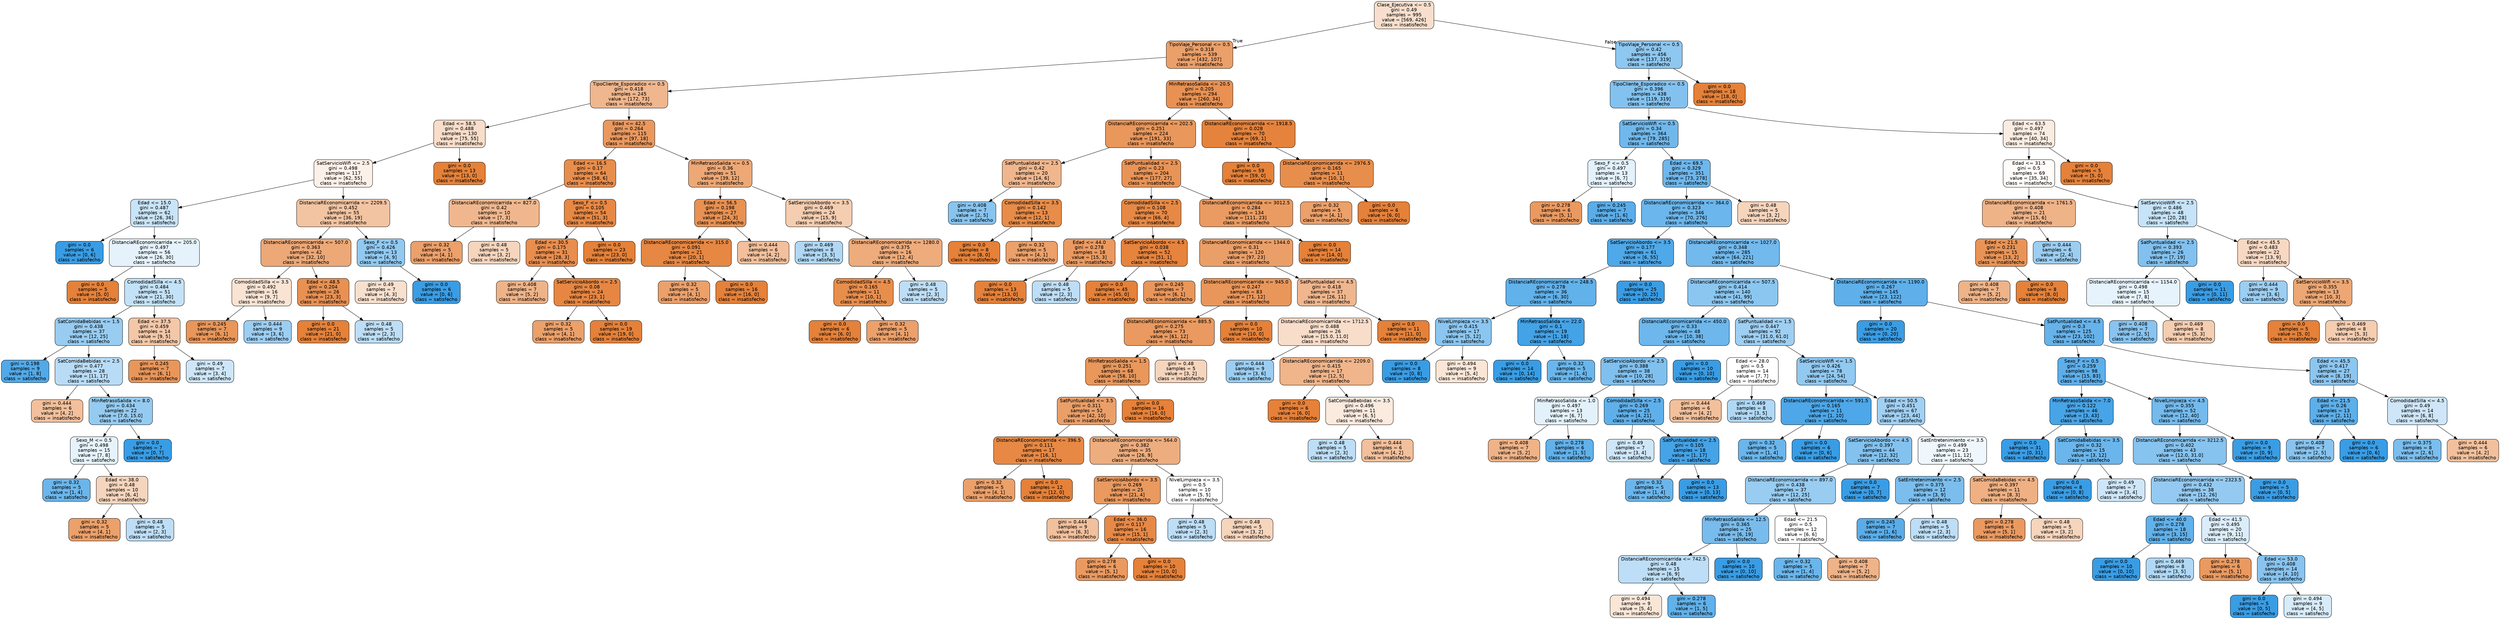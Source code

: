 digraph Tree {
node [shape=box, style="filled, rounded", color="black", fontname="helvetica"] ;
edge [fontname="helvetica"] ;
0 [label="Clase_Ejecutiva <= 0.5\ngini = 0.49\nsamples = 995\nvalue = [569, 426]\nclass = insatisfecho", fillcolor="#f8dfcd"] ;
1 [label="TipoViaje_Personal <= 0.5\ngini = 0.318\nsamples = 539\nvalue = [432, 107]\nclass = insatisfecho", fillcolor="#eba06a"] ;
0 -> 1 [labeldistance=2.5, labelangle=45, headlabel="True"] ;
2 [label="TipoCliente_Esporadico <= 0.5\ngini = 0.418\nsamples = 245\nvalue = [172, 73]\nclass = insatisfecho", fillcolor="#f0b68d"] ;
1 -> 2 ;
3 [label="Edad <= 58.5\ngini = 0.488\nsamples = 130\nvalue = [75, 55]\nclass = insatisfecho", fillcolor="#f8ddca"] ;
2 -> 3 ;
4 [label="SatServicioWifi <= 2.5\ngini = 0.498\nsamples = 117\nvalue = [62, 55]\nclass = insatisfecho", fillcolor="#fcf1e9"] ;
3 -> 4 ;
5 [label="Edad <= 15.0\ngini = 0.487\nsamples = 62\nvalue = [26, 36]\nclass = satisfecho", fillcolor="#c8e4f8"] ;
4 -> 5 ;
6 [label="gini = 0.0\nsamples = 6\nvalue = [0, 6]\nclass = satisfecho", fillcolor="#399de5"] ;
5 -> 6 ;
7 [label="DistanciaREconomicarrida <= 205.0\ngini = 0.497\nsamples = 56\nvalue = [26, 30]\nclass = satisfecho", fillcolor="#e5f2fc"] ;
5 -> 7 ;
8 [label="gini = 0.0\nsamples = 5\nvalue = [5, 0]\nclass = insatisfecho", fillcolor="#e58139"] ;
7 -> 8 ;
9 [label="ComodidadSilla <= 4.5\ngini = 0.484\nsamples = 51\nvalue = [21, 30]\nclass = satisfecho", fillcolor="#c4e2f7"] ;
7 -> 9 ;
10 [label="SatComidaBebidas <= 1.5\ngini = 0.438\nsamples = 37\nvalue = [12, 25]\nclass = satisfecho", fillcolor="#98ccf1"] ;
9 -> 10 ;
11 [label="gini = 0.198\nsamples = 9\nvalue = [1, 8]\nclass = satisfecho", fillcolor="#52a9e8"] ;
10 -> 11 ;
12 [label="SatComidaBebidas <= 2.5\ngini = 0.477\nsamples = 28\nvalue = [11, 17]\nclass = satisfecho", fillcolor="#b9dcf6"] ;
10 -> 12 ;
13 [label="gini = 0.444\nsamples = 6\nvalue = [4, 2]\nclass = insatisfecho", fillcolor="#f2c09c"] ;
12 -> 13 ;
14 [label="MinRetrasoSalida <= 8.0\ngini = 0.434\nsamples = 22\nvalue = [7.0, 15.0]\nclass = satisfecho", fillcolor="#95cbf1"] ;
12 -> 14 ;
15 [label="Sexo_M <= 0.5\ngini = 0.498\nsamples = 15\nvalue = [7, 8]\nclass = satisfecho", fillcolor="#e6f3fc"] ;
14 -> 15 ;
16 [label="gini = 0.32\nsamples = 5\nvalue = [1, 4]\nclass = satisfecho", fillcolor="#6ab6ec"] ;
15 -> 16 ;
17 [label="Edad <= 38.0\ngini = 0.48\nsamples = 10\nvalue = [6, 4]\nclass = insatisfecho", fillcolor="#f6d5bd"] ;
15 -> 17 ;
18 [label="gini = 0.32\nsamples = 5\nvalue = [4, 1]\nclass = insatisfecho", fillcolor="#eca06a"] ;
17 -> 18 ;
19 [label="gini = 0.48\nsamples = 5\nvalue = [2, 3]\nclass = satisfecho", fillcolor="#bddef6"] ;
17 -> 19 ;
20 [label="gini = 0.0\nsamples = 7\nvalue = [0, 7]\nclass = satisfecho", fillcolor="#399de5"] ;
14 -> 20 ;
21 [label="Edad <= 37.5\ngini = 0.459\nsamples = 14\nvalue = [9, 5]\nclass = insatisfecho", fillcolor="#f3c7a7"] ;
9 -> 21 ;
22 [label="gini = 0.245\nsamples = 7\nvalue = [6, 1]\nclass = insatisfecho", fillcolor="#e9965a"] ;
21 -> 22 ;
23 [label="gini = 0.49\nsamples = 7\nvalue = [3, 4]\nclass = satisfecho", fillcolor="#cee6f8"] ;
21 -> 23 ;
24 [label="DistanciaREconomicarrida <= 2209.5\ngini = 0.452\nsamples = 55\nvalue = [36, 19]\nclass = insatisfecho", fillcolor="#f3c4a2"] ;
4 -> 24 ;
25 [label="DistanciaREconomicarrida <= 507.0\ngini = 0.363\nsamples = 42\nvalue = [32, 10]\nclass = insatisfecho", fillcolor="#eda877"] ;
24 -> 25 ;
26 [label="ComodidadSilla <= 3.5\ngini = 0.492\nsamples = 16\nvalue = [9, 7]\nclass = insatisfecho", fillcolor="#f9e3d3"] ;
25 -> 26 ;
27 [label="gini = 0.245\nsamples = 7\nvalue = [6, 1]\nclass = insatisfecho", fillcolor="#e9965a"] ;
26 -> 27 ;
28 [label="gini = 0.444\nsamples = 9\nvalue = [3, 6]\nclass = satisfecho", fillcolor="#9ccef2"] ;
26 -> 28 ;
29 [label="Edad <= 48.5\ngini = 0.204\nsamples = 26\nvalue = [23, 3]\nclass = insatisfecho", fillcolor="#e89153"] ;
25 -> 29 ;
30 [label="gini = 0.0\nsamples = 21\nvalue = [21, 0]\nclass = insatisfecho", fillcolor="#e58139"] ;
29 -> 30 ;
31 [label="gini = 0.48\nsamples = 5\nvalue = [2, 3]\nclass = satisfecho", fillcolor="#bddef6"] ;
29 -> 31 ;
32 [label="Sexo_F <= 0.5\ngini = 0.426\nsamples = 13\nvalue = [4, 9]\nclass = satisfecho", fillcolor="#91c9f1"] ;
24 -> 32 ;
33 [label="gini = 0.49\nsamples = 7\nvalue = [4, 3]\nclass = insatisfecho", fillcolor="#f8e0ce"] ;
32 -> 33 ;
34 [label="gini = 0.0\nsamples = 6\nvalue = [0, 6]\nclass = satisfecho", fillcolor="#399de5"] ;
32 -> 34 ;
35 [label="gini = 0.0\nsamples = 13\nvalue = [13, 0]\nclass = insatisfecho", fillcolor="#e58139"] ;
3 -> 35 ;
36 [label="Edad <= 42.5\ngini = 0.264\nsamples = 115\nvalue = [97, 18]\nclass = insatisfecho", fillcolor="#ea985e"] ;
2 -> 36 ;
37 [label="Edad <= 16.5\ngini = 0.17\nsamples = 64\nvalue = [58, 6]\nclass = insatisfecho", fillcolor="#e88e4d"] ;
36 -> 37 ;
38 [label="DistanciaREconomicarrida <= 827.0\ngini = 0.42\nsamples = 10\nvalue = [7, 3]\nclass = insatisfecho", fillcolor="#f0b78e"] ;
37 -> 38 ;
39 [label="gini = 0.32\nsamples = 5\nvalue = [4, 1]\nclass = insatisfecho", fillcolor="#eca06a"] ;
38 -> 39 ;
40 [label="gini = 0.48\nsamples = 5\nvalue = [3, 2]\nclass = insatisfecho", fillcolor="#f6d5bd"] ;
38 -> 40 ;
41 [label="Sexo_F <= 0.5\ngini = 0.105\nsamples = 54\nvalue = [51, 3]\nclass = insatisfecho", fillcolor="#e78845"] ;
37 -> 41 ;
42 [label="Edad <= 30.5\ngini = 0.175\nsamples = 31\nvalue = [28, 3]\nclass = insatisfecho", fillcolor="#e88e4e"] ;
41 -> 42 ;
43 [label="gini = 0.408\nsamples = 7\nvalue = [5, 2]\nclass = insatisfecho", fillcolor="#efb388"] ;
42 -> 43 ;
44 [label="SatServicioAbordo <= 2.5\ngini = 0.08\nsamples = 24\nvalue = [23, 1]\nclass = insatisfecho", fillcolor="#e68642"] ;
42 -> 44 ;
45 [label="gini = 0.32\nsamples = 5\nvalue = [4, 1]\nclass = insatisfecho", fillcolor="#eca06a"] ;
44 -> 45 ;
46 [label="gini = 0.0\nsamples = 19\nvalue = [19, 0]\nclass = insatisfecho", fillcolor="#e58139"] ;
44 -> 46 ;
47 [label="gini = 0.0\nsamples = 23\nvalue = [23, 0]\nclass = insatisfecho", fillcolor="#e58139"] ;
41 -> 47 ;
48 [label="MinRetrasoSalida <= 0.5\ngini = 0.36\nsamples = 51\nvalue = [39, 12]\nclass = insatisfecho", fillcolor="#eda876"] ;
36 -> 48 ;
49 [label="Edad <= 56.5\ngini = 0.198\nsamples = 27\nvalue = [24, 3]\nclass = insatisfecho", fillcolor="#e89152"] ;
48 -> 49 ;
50 [label="DistanciaREconomicarrida <= 315.0\ngini = 0.091\nsamples = 21\nvalue = [20, 1]\nclass = insatisfecho", fillcolor="#e68743"] ;
49 -> 50 ;
51 [label="gini = 0.32\nsamples = 5\nvalue = [4, 1]\nclass = insatisfecho", fillcolor="#eca06a"] ;
50 -> 51 ;
52 [label="gini = 0.0\nsamples = 16\nvalue = [16, 0]\nclass = insatisfecho", fillcolor="#e58139"] ;
50 -> 52 ;
53 [label="gini = 0.444\nsamples = 6\nvalue = [4, 2]\nclass = insatisfecho", fillcolor="#f2c09c"] ;
49 -> 53 ;
54 [label="SatServicioAbordo <= 3.5\ngini = 0.469\nsamples = 24\nvalue = [15, 9]\nclass = insatisfecho", fillcolor="#f5cdb0"] ;
48 -> 54 ;
55 [label="gini = 0.469\nsamples = 8\nvalue = [3, 5]\nclass = satisfecho", fillcolor="#b0d8f5"] ;
54 -> 55 ;
56 [label="DistanciaREconomicarrida <= 1280.0\ngini = 0.375\nsamples = 16\nvalue = [12, 4]\nclass = insatisfecho", fillcolor="#eeab7b"] ;
54 -> 56 ;
57 [label="ComodidadSilla <= 4.5\ngini = 0.165\nsamples = 11\nvalue = [10, 1]\nclass = insatisfecho", fillcolor="#e88e4d"] ;
56 -> 57 ;
58 [label="gini = 0.0\nsamples = 6\nvalue = [6, 0]\nclass = insatisfecho", fillcolor="#e58139"] ;
57 -> 58 ;
59 [label="gini = 0.32\nsamples = 5\nvalue = [4, 1]\nclass = insatisfecho", fillcolor="#eca06a"] ;
57 -> 59 ;
60 [label="gini = 0.48\nsamples = 5\nvalue = [2, 3]\nclass = satisfecho", fillcolor="#bddef6"] ;
56 -> 60 ;
61 [label="MinRetrasoSalida <= 20.5\ngini = 0.205\nsamples = 294\nvalue = [260, 34]\nclass = insatisfecho", fillcolor="#e89153"] ;
1 -> 61 ;
62 [label="DistanciaREconomicarrida <= 202.5\ngini = 0.251\nsamples = 224\nvalue = [191, 33]\nclass = insatisfecho", fillcolor="#e9975b"] ;
61 -> 62 ;
63 [label="SatPuntualidad <= 2.5\ngini = 0.42\nsamples = 20\nvalue = [14, 6]\nclass = insatisfecho", fillcolor="#f0b78e"] ;
62 -> 63 ;
64 [label="gini = 0.408\nsamples = 7\nvalue = [2, 5]\nclass = satisfecho", fillcolor="#88c4ef"] ;
63 -> 64 ;
65 [label="ComodidadSilla <= 3.5\ngini = 0.142\nsamples = 13\nvalue = [12, 1]\nclass = insatisfecho", fillcolor="#e78c49"] ;
63 -> 65 ;
66 [label="gini = 0.0\nsamples = 8\nvalue = [8, 0]\nclass = insatisfecho", fillcolor="#e58139"] ;
65 -> 66 ;
67 [label="gini = 0.32\nsamples = 5\nvalue = [4, 1]\nclass = insatisfecho", fillcolor="#eca06a"] ;
65 -> 67 ;
68 [label="SatPuntualidad <= 2.5\ngini = 0.23\nsamples = 204\nvalue = [177, 27]\nclass = insatisfecho", fillcolor="#e99457"] ;
62 -> 68 ;
69 [label="ComodidadSilla <= 2.5\ngini = 0.108\nsamples = 70\nvalue = [66, 4]\nclass = insatisfecho", fillcolor="#e78945"] ;
68 -> 69 ;
70 [label="Edad <= 44.0\ngini = 0.278\nsamples = 18\nvalue = [15, 3]\nclass = insatisfecho", fillcolor="#ea9a61"] ;
69 -> 70 ;
71 [label="gini = 0.0\nsamples = 13\nvalue = [13, 0]\nclass = insatisfecho", fillcolor="#e58139"] ;
70 -> 71 ;
72 [label="gini = 0.48\nsamples = 5\nvalue = [2, 3]\nclass = satisfecho", fillcolor="#bddef6"] ;
70 -> 72 ;
73 [label="SatServicioAbordo <= 4.5\ngini = 0.038\nsamples = 52\nvalue = [51, 1]\nclass = insatisfecho", fillcolor="#e6833d"] ;
69 -> 73 ;
74 [label="gini = 0.0\nsamples = 45\nvalue = [45, 0]\nclass = insatisfecho", fillcolor="#e58139"] ;
73 -> 74 ;
75 [label="gini = 0.245\nsamples = 7\nvalue = [6, 1]\nclass = insatisfecho", fillcolor="#e9965a"] ;
73 -> 75 ;
76 [label="DistanciaREconomicarrida <= 3012.5\ngini = 0.284\nsamples = 134\nvalue = [111, 23]\nclass = insatisfecho", fillcolor="#ea9b62"] ;
68 -> 76 ;
77 [label="DistanciaREconomicarrida <= 1344.0\ngini = 0.31\nsamples = 120\nvalue = [97, 23]\nclass = insatisfecho", fillcolor="#eb9f68"] ;
76 -> 77 ;
78 [label="DistanciaREconomicarrida <= 945.0\ngini = 0.247\nsamples = 83\nvalue = [71, 12]\nclass = insatisfecho", fillcolor="#e9965a"] ;
77 -> 78 ;
79 [label="DistanciaREconomicarrida <= 885.5\ngini = 0.275\nsamples = 73\nvalue = [61, 12]\nclass = insatisfecho", fillcolor="#ea9a60"] ;
78 -> 79 ;
80 [label="MinRetrasoSalida <= 1.5\ngini = 0.251\nsamples = 68\nvalue = [58, 10]\nclass = insatisfecho", fillcolor="#e9975b"] ;
79 -> 80 ;
81 [label="SatPuntualidad <= 3.5\ngini = 0.311\nsamples = 52\nvalue = [42, 10]\nclass = insatisfecho", fillcolor="#eb9f68"] ;
80 -> 81 ;
82 [label="DistanciaREconomicarrida <= 396.5\ngini = 0.111\nsamples = 17\nvalue = [16, 1]\nclass = insatisfecho", fillcolor="#e78945"] ;
81 -> 82 ;
83 [label="gini = 0.32\nsamples = 5\nvalue = [4, 1]\nclass = insatisfecho", fillcolor="#eca06a"] ;
82 -> 83 ;
84 [label="gini = 0.0\nsamples = 12\nvalue = [12, 0]\nclass = insatisfecho", fillcolor="#e58139"] ;
82 -> 84 ;
85 [label="DistanciaREconomicarrida <= 564.0\ngini = 0.382\nsamples = 35\nvalue = [26, 9]\nclass = insatisfecho", fillcolor="#eead7e"] ;
81 -> 85 ;
86 [label="SatServicioAbordo <= 3.5\ngini = 0.269\nsamples = 25\nvalue = [21, 4]\nclass = insatisfecho", fillcolor="#ea995f"] ;
85 -> 86 ;
87 [label="gini = 0.444\nsamples = 9\nvalue = [6, 3]\nclass = insatisfecho", fillcolor="#f2c09c"] ;
86 -> 87 ;
88 [label="Edad <= 36.0\ngini = 0.117\nsamples = 16\nvalue = [15, 1]\nclass = insatisfecho", fillcolor="#e78946"] ;
86 -> 88 ;
89 [label="gini = 0.278\nsamples = 6\nvalue = [5, 1]\nclass = insatisfecho", fillcolor="#ea9a61"] ;
88 -> 89 ;
90 [label="gini = 0.0\nsamples = 10\nvalue = [10, 0]\nclass = insatisfecho", fillcolor="#e58139"] ;
88 -> 90 ;
91 [label="NivelLimpieza <= 3.5\ngini = 0.5\nsamples = 10\nvalue = [5, 5]\nclass = insatisfecho", fillcolor="#ffffff"] ;
85 -> 91 ;
92 [label="gini = 0.48\nsamples = 5\nvalue = [2, 3]\nclass = satisfecho", fillcolor="#bddef6"] ;
91 -> 92 ;
93 [label="gini = 0.48\nsamples = 5\nvalue = [3, 2]\nclass = insatisfecho", fillcolor="#f6d5bd"] ;
91 -> 93 ;
94 [label="gini = 0.0\nsamples = 16\nvalue = [16, 0]\nclass = insatisfecho", fillcolor="#e58139"] ;
80 -> 94 ;
95 [label="gini = 0.48\nsamples = 5\nvalue = [3, 2]\nclass = insatisfecho", fillcolor="#f6d5bd"] ;
79 -> 95 ;
96 [label="gini = 0.0\nsamples = 10\nvalue = [10, 0]\nclass = insatisfecho", fillcolor="#e58139"] ;
78 -> 96 ;
97 [label="SatPuntualidad <= 4.5\ngini = 0.418\nsamples = 37\nvalue = [26, 11]\nclass = insatisfecho", fillcolor="#f0b68d"] ;
77 -> 97 ;
98 [label="DistanciaREconomicarrida <= 1712.5\ngini = 0.488\nsamples = 26\nvalue = [15.0, 11.0]\nclass = insatisfecho", fillcolor="#f8ddca"] ;
97 -> 98 ;
99 [label="gini = 0.444\nsamples = 9\nvalue = [3, 6]\nclass = satisfecho", fillcolor="#9ccef2"] ;
98 -> 99 ;
100 [label="DistanciaREconomicarrida <= 2209.0\ngini = 0.415\nsamples = 17\nvalue = [12, 5]\nclass = insatisfecho", fillcolor="#f0b58b"] ;
98 -> 100 ;
101 [label="gini = 0.0\nsamples = 6\nvalue = [6, 0]\nclass = insatisfecho", fillcolor="#e58139"] ;
100 -> 101 ;
102 [label="SatComidaBebidas <= 3.5\ngini = 0.496\nsamples = 11\nvalue = [6, 5]\nclass = insatisfecho", fillcolor="#fbeade"] ;
100 -> 102 ;
103 [label="gini = 0.48\nsamples = 5\nvalue = [2, 3]\nclass = satisfecho", fillcolor="#bddef6"] ;
102 -> 103 ;
104 [label="gini = 0.444\nsamples = 6\nvalue = [4, 2]\nclass = insatisfecho", fillcolor="#f2c09c"] ;
102 -> 104 ;
105 [label="gini = 0.0\nsamples = 11\nvalue = [11, 0]\nclass = insatisfecho", fillcolor="#e58139"] ;
97 -> 105 ;
106 [label="gini = 0.0\nsamples = 14\nvalue = [14, 0]\nclass = insatisfecho", fillcolor="#e58139"] ;
76 -> 106 ;
107 [label="DistanciaREconomicarrida <= 1918.5\ngini = 0.028\nsamples = 70\nvalue = [69, 1]\nclass = insatisfecho", fillcolor="#e5833c"] ;
61 -> 107 ;
108 [label="gini = 0.0\nsamples = 59\nvalue = [59, 0]\nclass = insatisfecho", fillcolor="#e58139"] ;
107 -> 108 ;
109 [label="DistanciaREconomicarrida <= 2976.5\ngini = 0.165\nsamples = 11\nvalue = [10, 1]\nclass = insatisfecho", fillcolor="#e88e4d"] ;
107 -> 109 ;
110 [label="gini = 0.32\nsamples = 5\nvalue = [4, 1]\nclass = insatisfecho", fillcolor="#eca06a"] ;
109 -> 110 ;
111 [label="gini = 0.0\nsamples = 6\nvalue = [6, 0]\nclass = insatisfecho", fillcolor="#e58139"] ;
109 -> 111 ;
112 [label="TipoViaje_Personal <= 0.5\ngini = 0.42\nsamples = 456\nvalue = [137, 319]\nclass = satisfecho", fillcolor="#8ec7f0"] ;
0 -> 112 [labeldistance=2.5, labelangle=-45, headlabel="False"] ;
113 [label="TipoCliente_Esporadico <= 0.5\ngini = 0.396\nsamples = 438\nvalue = [119, 319]\nclass = satisfecho", fillcolor="#83c2ef"] ;
112 -> 113 ;
114 [label="SatServicioWifi <= 0.5\ngini = 0.34\nsamples = 364\nvalue = [79, 285]\nclass = satisfecho", fillcolor="#70b8ec"] ;
113 -> 114 ;
115 [label="Sexo_F <= 0.5\ngini = 0.497\nsamples = 13\nvalue = [6, 7]\nclass = satisfecho", fillcolor="#e3f1fb"] ;
114 -> 115 ;
116 [label="gini = 0.278\nsamples = 6\nvalue = [5, 1]\nclass = insatisfecho", fillcolor="#ea9a61"] ;
115 -> 116 ;
117 [label="gini = 0.245\nsamples = 7\nvalue = [1, 6]\nclass = satisfecho", fillcolor="#5aade9"] ;
115 -> 117 ;
118 [label="Edad <= 69.5\ngini = 0.329\nsamples = 351\nvalue = [73, 278]\nclass = satisfecho", fillcolor="#6db7ec"] ;
114 -> 118 ;
119 [label="DistanciaREconomicarrida <= 364.0\ngini = 0.323\nsamples = 346\nvalue = [70, 276]\nclass = satisfecho", fillcolor="#6bb6ec"] ;
118 -> 119 ;
120 [label="SatServicioAbordo <= 3.5\ngini = 0.177\nsamples = 61\nvalue = [6, 55]\nclass = satisfecho", fillcolor="#4fa8e8"] ;
119 -> 120 ;
121 [label="DistanciaREconomicarrida <= 248.5\ngini = 0.278\nsamples = 36\nvalue = [6, 30]\nclass = satisfecho", fillcolor="#61b1ea"] ;
120 -> 121 ;
122 [label="NivelLimpieza <= 3.5\ngini = 0.415\nsamples = 17\nvalue = [5, 12]\nclass = satisfecho", fillcolor="#8bc6f0"] ;
121 -> 122 ;
123 [label="gini = 0.0\nsamples = 8\nvalue = [0, 8]\nclass = satisfecho", fillcolor="#399de5"] ;
122 -> 123 ;
124 [label="gini = 0.494\nsamples = 9\nvalue = [5, 4]\nclass = insatisfecho", fillcolor="#fae6d7"] ;
122 -> 124 ;
125 [label="MinRetrasoSalida <= 22.0\ngini = 0.1\nsamples = 19\nvalue = [1, 18]\nclass = satisfecho", fillcolor="#44a2e6"] ;
121 -> 125 ;
126 [label="gini = 0.0\nsamples = 14\nvalue = [0, 14]\nclass = satisfecho", fillcolor="#399de5"] ;
125 -> 126 ;
127 [label="gini = 0.32\nsamples = 5\nvalue = [1, 4]\nclass = satisfecho", fillcolor="#6ab6ec"] ;
125 -> 127 ;
128 [label="gini = 0.0\nsamples = 25\nvalue = [0, 25]\nclass = satisfecho", fillcolor="#399de5"] ;
120 -> 128 ;
129 [label="DistanciaREconomicarrida <= 1027.0\ngini = 0.348\nsamples = 285\nvalue = [64, 221]\nclass = satisfecho", fillcolor="#72b9ed"] ;
119 -> 129 ;
130 [label="DistanciaREconomicarrida <= 507.5\ngini = 0.414\nsamples = 140\nvalue = [41, 99]\nclass = satisfecho", fillcolor="#8bc6f0"] ;
129 -> 130 ;
131 [label="DistanciaREconomicarrida <= 450.0\ngini = 0.33\nsamples = 48\nvalue = [10, 38]\nclass = satisfecho", fillcolor="#6db7ec"] ;
130 -> 131 ;
132 [label="SatServicioAbordo <= 2.5\ngini = 0.388\nsamples = 38\nvalue = [10, 28]\nclass = satisfecho", fillcolor="#80c0ee"] ;
131 -> 132 ;
133 [label="MinRetrasoSalida <= 1.0\ngini = 0.497\nsamples = 13\nvalue = [6, 7]\nclass = satisfecho", fillcolor="#e3f1fb"] ;
132 -> 133 ;
134 [label="gini = 0.408\nsamples = 7\nvalue = [5, 2]\nclass = insatisfecho", fillcolor="#efb388"] ;
133 -> 134 ;
135 [label="gini = 0.278\nsamples = 6\nvalue = [1, 5]\nclass = satisfecho", fillcolor="#61b1ea"] ;
133 -> 135 ;
136 [label="ComodidadSilla <= 2.5\ngini = 0.269\nsamples = 25\nvalue = [4, 21]\nclass = satisfecho", fillcolor="#5fb0ea"] ;
132 -> 136 ;
137 [label="gini = 0.49\nsamples = 7\nvalue = [3, 4]\nclass = satisfecho", fillcolor="#cee6f8"] ;
136 -> 137 ;
138 [label="SatPuntualidad <= 2.5\ngini = 0.105\nsamples = 18\nvalue = [1, 17]\nclass = satisfecho", fillcolor="#45a3e7"] ;
136 -> 138 ;
139 [label="gini = 0.32\nsamples = 5\nvalue = [1, 4]\nclass = satisfecho", fillcolor="#6ab6ec"] ;
138 -> 139 ;
140 [label="gini = 0.0\nsamples = 13\nvalue = [0, 13]\nclass = satisfecho", fillcolor="#399de5"] ;
138 -> 140 ;
141 [label="gini = 0.0\nsamples = 10\nvalue = [0, 10]\nclass = satisfecho", fillcolor="#399de5"] ;
131 -> 141 ;
142 [label="SatPuntualidad <= 1.5\ngini = 0.447\nsamples = 92\nvalue = [31.0, 61.0]\nclass = satisfecho", fillcolor="#9ecff2"] ;
130 -> 142 ;
143 [label="Edad <= 28.0\ngini = 0.5\nsamples = 14\nvalue = [7, 7]\nclass = insatisfecho", fillcolor="#ffffff"] ;
142 -> 143 ;
144 [label="gini = 0.444\nsamples = 6\nvalue = [4, 2]\nclass = insatisfecho", fillcolor="#f2c09c"] ;
143 -> 144 ;
145 [label="gini = 0.469\nsamples = 8\nvalue = [3, 5]\nclass = satisfecho", fillcolor="#b0d8f5"] ;
143 -> 145 ;
146 [label="SatServicioWifi <= 1.5\ngini = 0.426\nsamples = 78\nvalue = [24, 54]\nclass = satisfecho", fillcolor="#91c9f1"] ;
142 -> 146 ;
147 [label="DistanciaREconomicarrida <= 591.5\ngini = 0.165\nsamples = 11\nvalue = [1, 10]\nclass = satisfecho", fillcolor="#4da7e8"] ;
146 -> 147 ;
148 [label="gini = 0.32\nsamples = 5\nvalue = [1, 4]\nclass = satisfecho", fillcolor="#6ab6ec"] ;
147 -> 148 ;
149 [label="gini = 0.0\nsamples = 6\nvalue = [0, 6]\nclass = satisfecho", fillcolor="#399de5"] ;
147 -> 149 ;
150 [label="Edad <= 50.5\ngini = 0.451\nsamples = 67\nvalue = [23, 44]\nclass = satisfecho", fillcolor="#a0d0f3"] ;
146 -> 150 ;
151 [label="SatServicioAbordo <= 4.5\ngini = 0.397\nsamples = 44\nvalue = [12, 32]\nclass = satisfecho", fillcolor="#83c2ef"] ;
150 -> 151 ;
152 [label="DistanciaREconomicarrida <= 897.0\ngini = 0.438\nsamples = 37\nvalue = [12, 25]\nclass = satisfecho", fillcolor="#98ccf1"] ;
151 -> 152 ;
153 [label="MinRetrasoSalida <= 12.5\ngini = 0.365\nsamples = 25\nvalue = [6, 19]\nclass = satisfecho", fillcolor="#78bced"] ;
152 -> 153 ;
154 [label="DistanciaREconomicarrida <= 742.5\ngini = 0.48\nsamples = 15\nvalue = [6, 9]\nclass = satisfecho", fillcolor="#bddef6"] ;
153 -> 154 ;
155 [label="gini = 0.494\nsamples = 9\nvalue = [5, 4]\nclass = insatisfecho", fillcolor="#fae6d7"] ;
154 -> 155 ;
156 [label="gini = 0.278\nsamples = 6\nvalue = [1, 5]\nclass = satisfecho", fillcolor="#61b1ea"] ;
154 -> 156 ;
157 [label="gini = 0.0\nsamples = 10\nvalue = [0, 10]\nclass = satisfecho", fillcolor="#399de5"] ;
153 -> 157 ;
158 [label="Edad <= 21.5\ngini = 0.5\nsamples = 12\nvalue = [6, 6]\nclass = insatisfecho", fillcolor="#ffffff"] ;
152 -> 158 ;
159 [label="gini = 0.32\nsamples = 5\nvalue = [1, 4]\nclass = satisfecho", fillcolor="#6ab6ec"] ;
158 -> 159 ;
160 [label="gini = 0.408\nsamples = 7\nvalue = [5, 2]\nclass = insatisfecho", fillcolor="#efb388"] ;
158 -> 160 ;
161 [label="gini = 0.0\nsamples = 7\nvalue = [0, 7]\nclass = satisfecho", fillcolor="#399de5"] ;
151 -> 161 ;
162 [label="SatEntretenimiento <= 3.5\ngini = 0.499\nsamples = 23\nvalue = [11, 12]\nclass = satisfecho", fillcolor="#eff7fd"] ;
150 -> 162 ;
163 [label="SatEntretenimiento <= 2.5\ngini = 0.375\nsamples = 12\nvalue = [3, 9]\nclass = satisfecho", fillcolor="#7bbeee"] ;
162 -> 163 ;
164 [label="gini = 0.245\nsamples = 7\nvalue = [1, 6]\nclass = satisfecho", fillcolor="#5aade9"] ;
163 -> 164 ;
165 [label="gini = 0.48\nsamples = 5\nvalue = [2, 3]\nclass = satisfecho", fillcolor="#bddef6"] ;
163 -> 165 ;
166 [label="SatComidaBebidas <= 4.5\ngini = 0.397\nsamples = 11\nvalue = [8, 3]\nclass = insatisfecho", fillcolor="#efb083"] ;
162 -> 166 ;
167 [label="gini = 0.278\nsamples = 6\nvalue = [5, 1]\nclass = insatisfecho", fillcolor="#ea9a61"] ;
166 -> 167 ;
168 [label="gini = 0.48\nsamples = 5\nvalue = [3, 2]\nclass = insatisfecho", fillcolor="#f6d5bd"] ;
166 -> 168 ;
169 [label="DistanciaREconomicarrida <= 1190.0\ngini = 0.267\nsamples = 145\nvalue = [23, 122]\nclass = satisfecho", fillcolor="#5eafea"] ;
129 -> 169 ;
170 [label="gini = 0.0\nsamples = 20\nvalue = [0, 20]\nclass = satisfecho", fillcolor="#399de5"] ;
169 -> 170 ;
171 [label="SatPuntualidad <= 4.5\ngini = 0.3\nsamples = 125\nvalue = [23, 102]\nclass = satisfecho", fillcolor="#66b3eb"] ;
169 -> 171 ;
172 [label="Sexo_F <= 0.5\ngini = 0.259\nsamples = 98\nvalue = [15, 83]\nclass = satisfecho", fillcolor="#5dafea"] ;
171 -> 172 ;
173 [label="MinRetrasoSalida <= 7.0\ngini = 0.122\nsamples = 46\nvalue = [3, 43]\nclass = satisfecho", fillcolor="#47a4e7"] ;
172 -> 173 ;
174 [label="gini = 0.0\nsamples = 31\nvalue = [0, 31]\nclass = satisfecho", fillcolor="#399de5"] ;
173 -> 174 ;
175 [label="SatComidaBebidas <= 3.5\ngini = 0.32\nsamples = 15\nvalue = [3, 12]\nclass = satisfecho", fillcolor="#6ab6ec"] ;
173 -> 175 ;
176 [label="gini = 0.0\nsamples = 8\nvalue = [0, 8]\nclass = satisfecho", fillcolor="#399de5"] ;
175 -> 176 ;
177 [label="gini = 0.49\nsamples = 7\nvalue = [3, 4]\nclass = satisfecho", fillcolor="#cee6f8"] ;
175 -> 177 ;
178 [label="NivelLimpieza <= 4.5\ngini = 0.355\nsamples = 52\nvalue = [12, 40]\nclass = satisfecho", fillcolor="#74baed"] ;
172 -> 178 ;
179 [label="DistanciaREconomicarrida <= 3212.5\ngini = 0.402\nsamples = 43\nvalue = [12.0, 31.0]\nclass = satisfecho", fillcolor="#86c3ef"] ;
178 -> 179 ;
180 [label="DistanciaREconomicarrida <= 2323.5\ngini = 0.432\nsamples = 38\nvalue = [12, 26]\nclass = satisfecho", fillcolor="#94caf1"] ;
179 -> 180 ;
181 [label="Edad <= 40.0\ngini = 0.278\nsamples = 18\nvalue = [3, 15]\nclass = satisfecho", fillcolor="#61b1ea"] ;
180 -> 181 ;
182 [label="gini = 0.0\nsamples = 10\nvalue = [0, 10]\nclass = satisfecho", fillcolor="#399de5"] ;
181 -> 182 ;
183 [label="gini = 0.469\nsamples = 8\nvalue = [3, 5]\nclass = satisfecho", fillcolor="#b0d8f5"] ;
181 -> 183 ;
184 [label="Edad <= 41.5\ngini = 0.495\nsamples = 20\nvalue = [9, 11]\nclass = satisfecho", fillcolor="#dbedfa"] ;
180 -> 184 ;
185 [label="gini = 0.278\nsamples = 6\nvalue = [5, 1]\nclass = insatisfecho", fillcolor="#ea9a61"] ;
184 -> 185 ;
186 [label="Edad <= 53.0\ngini = 0.408\nsamples = 14\nvalue = [4, 10]\nclass = satisfecho", fillcolor="#88c4ef"] ;
184 -> 186 ;
187 [label="gini = 0.0\nsamples = 5\nvalue = [0, 5]\nclass = satisfecho", fillcolor="#399de5"] ;
186 -> 187 ;
188 [label="gini = 0.494\nsamples = 9\nvalue = [4, 5]\nclass = satisfecho", fillcolor="#d7ebfa"] ;
186 -> 188 ;
189 [label="gini = 0.0\nsamples = 5\nvalue = [0, 5]\nclass = satisfecho", fillcolor="#399de5"] ;
179 -> 189 ;
190 [label="gini = 0.0\nsamples = 9\nvalue = [0, 9]\nclass = satisfecho", fillcolor="#399de5"] ;
178 -> 190 ;
191 [label="Edad <= 45.5\ngini = 0.417\nsamples = 27\nvalue = [8, 19]\nclass = satisfecho", fillcolor="#8cc6f0"] ;
171 -> 191 ;
192 [label="Edad <= 21.5\ngini = 0.26\nsamples = 13\nvalue = [2, 11]\nclass = satisfecho", fillcolor="#5dafea"] ;
191 -> 192 ;
193 [label="gini = 0.408\nsamples = 7\nvalue = [2, 5]\nclass = satisfecho", fillcolor="#88c4ef"] ;
192 -> 193 ;
194 [label="gini = 0.0\nsamples = 6\nvalue = [0, 6]\nclass = satisfecho", fillcolor="#399de5"] ;
192 -> 194 ;
195 [label="ComodidadSilla <= 4.5\ngini = 0.49\nsamples = 14\nvalue = [6, 8]\nclass = satisfecho", fillcolor="#cee6f8"] ;
191 -> 195 ;
196 [label="gini = 0.375\nsamples = 8\nvalue = [2, 6]\nclass = satisfecho", fillcolor="#7bbeee"] ;
195 -> 196 ;
197 [label="gini = 0.444\nsamples = 6\nvalue = [4, 2]\nclass = insatisfecho", fillcolor="#f2c09c"] ;
195 -> 197 ;
198 [label="gini = 0.48\nsamples = 5\nvalue = [3, 2]\nclass = insatisfecho", fillcolor="#f6d5bd"] ;
118 -> 198 ;
199 [label="Edad <= 63.5\ngini = 0.497\nsamples = 74\nvalue = [40, 34]\nclass = insatisfecho", fillcolor="#fbece1"] ;
113 -> 199 ;
200 [label="Edad <= 31.5\ngini = 0.5\nsamples = 69\nvalue = [35, 34]\nclass = insatisfecho", fillcolor="#fefbf9"] ;
199 -> 200 ;
201 [label="DistanciaREconomicarrida <= 1761.5\ngini = 0.408\nsamples = 21\nvalue = [15, 6]\nclass = insatisfecho", fillcolor="#efb388"] ;
200 -> 201 ;
202 [label="Edad <= 21.5\ngini = 0.231\nsamples = 15\nvalue = [13, 2]\nclass = insatisfecho", fillcolor="#e99457"] ;
201 -> 202 ;
203 [label="gini = 0.408\nsamples = 7\nvalue = [5, 2]\nclass = insatisfecho", fillcolor="#efb388"] ;
202 -> 203 ;
204 [label="gini = 0.0\nsamples = 8\nvalue = [8, 0]\nclass = insatisfecho", fillcolor="#e58139"] ;
202 -> 204 ;
205 [label="gini = 0.444\nsamples = 6\nvalue = [2, 4]\nclass = satisfecho", fillcolor="#9ccef2"] ;
201 -> 205 ;
206 [label="SatServicioWifi <= 2.5\ngini = 0.486\nsamples = 48\nvalue = [20, 28]\nclass = satisfecho", fillcolor="#c6e3f8"] ;
200 -> 206 ;
207 [label="SatPuntualidad <= 2.5\ngini = 0.393\nsamples = 26\nvalue = [7, 19]\nclass = satisfecho", fillcolor="#82c1ef"] ;
206 -> 207 ;
208 [label="DistanciaREconomicarrida <= 1154.0\ngini = 0.498\nsamples = 15\nvalue = [7, 8]\nclass = satisfecho", fillcolor="#e6f3fc"] ;
207 -> 208 ;
209 [label="gini = 0.408\nsamples = 7\nvalue = [2, 5]\nclass = satisfecho", fillcolor="#88c4ef"] ;
208 -> 209 ;
210 [label="gini = 0.469\nsamples = 8\nvalue = [5, 3]\nclass = insatisfecho", fillcolor="#f5cdb0"] ;
208 -> 210 ;
211 [label="gini = 0.0\nsamples = 11\nvalue = [0, 11]\nclass = satisfecho", fillcolor="#399de5"] ;
207 -> 211 ;
212 [label="Edad <= 45.5\ngini = 0.483\nsamples = 22\nvalue = [13, 9]\nclass = insatisfecho", fillcolor="#f7d8c2"] ;
206 -> 212 ;
213 [label="gini = 0.444\nsamples = 9\nvalue = [3, 6]\nclass = satisfecho", fillcolor="#9ccef2"] ;
212 -> 213 ;
214 [label="SatServicioWifi <= 3.5\ngini = 0.355\nsamples = 13\nvalue = [10, 3]\nclass = insatisfecho", fillcolor="#eda774"] ;
212 -> 214 ;
215 [label="gini = 0.0\nsamples = 5\nvalue = [5, 0]\nclass = insatisfecho", fillcolor="#e58139"] ;
214 -> 215 ;
216 [label="gini = 0.469\nsamples = 8\nvalue = [5, 3]\nclass = insatisfecho", fillcolor="#f5cdb0"] ;
214 -> 216 ;
217 [label="gini = 0.0\nsamples = 5\nvalue = [5, 0]\nclass = insatisfecho", fillcolor="#e58139"] ;
199 -> 217 ;
218 [label="gini = 0.0\nsamples = 18\nvalue = [18, 0]\nclass = insatisfecho", fillcolor="#e58139"] ;
112 -> 218 ;
}